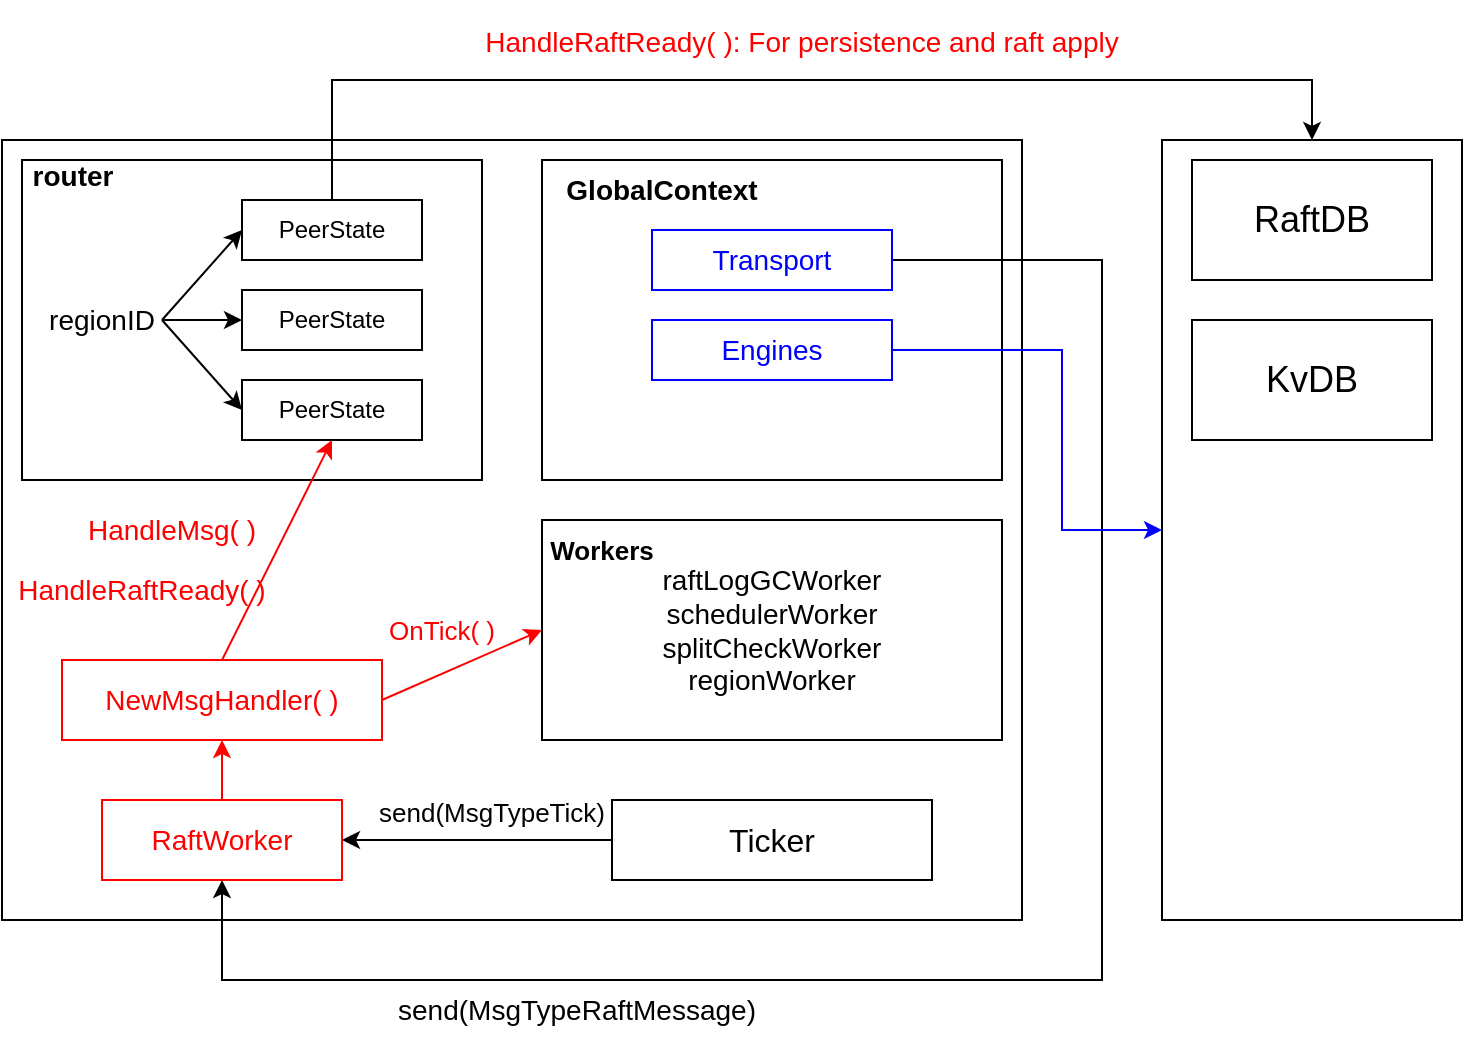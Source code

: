 <mxfile version="20.0.1" type="github">
  <diagram id="LNbFXsJFr9iNanMyev7O" name="Page-1">
    <mxGraphModel dx="1131" dy="732" grid="1" gridSize="10" guides="1" tooltips="1" connect="1" arrows="1" fold="1" page="1" pageScale="1" pageWidth="1920" pageHeight="1200" math="0" shadow="0">
      <root>
        <mxCell id="0" />
        <mxCell id="1" parent="0" />
        <mxCell id="v7qtWtPgVOm1seYNRLXf-1" value="" style="rounded=0;whiteSpace=wrap;html=1;" vertex="1" parent="1">
          <mxGeometry x="20" y="130" width="510" height="390" as="geometry" />
        </mxCell>
        <mxCell id="v7qtWtPgVOm1seYNRLXf-2" value="" style="rounded=0;whiteSpace=wrap;html=1;" vertex="1" parent="1">
          <mxGeometry x="30" y="140" width="230" height="160" as="geometry" />
        </mxCell>
        <mxCell id="v7qtWtPgVOm1seYNRLXf-3" value="&lt;font style=&quot;font-size: 14px;&quot;&gt;router&lt;/font&gt;" style="text;strokeColor=none;fillColor=none;html=1;fontSize=24;fontStyle=1;verticalAlign=middle;align=center;" vertex="1" parent="1">
          <mxGeometry x="50" y="130" width="10" height="30" as="geometry" />
        </mxCell>
        <mxCell id="v7qtWtPgVOm1seYNRLXf-53" style="edgeStyle=orthogonalEdgeStyle;rounded=0;orthogonalLoop=1;jettySize=auto;html=1;exitX=0.5;exitY=0;exitDx=0;exitDy=0;entryX=0.5;entryY=0;entryDx=0;entryDy=0;fontSize=18;fontColor=#000000;strokeColor=#000000;" edge="1" parent="1" source="v7qtWtPgVOm1seYNRLXf-4" target="v7qtWtPgVOm1seYNRLXf-47">
          <mxGeometry relative="1" as="geometry">
            <Array as="points">
              <mxPoint x="185" y="100" />
              <mxPoint x="675" y="100" />
            </Array>
          </mxGeometry>
        </mxCell>
        <mxCell id="v7qtWtPgVOm1seYNRLXf-4" value="PeerState" style="rounded=0;whiteSpace=wrap;html=1;" vertex="1" parent="1">
          <mxGeometry x="140" y="160" width="90" height="30" as="geometry" />
        </mxCell>
        <mxCell id="v7qtWtPgVOm1seYNRLXf-5" value="PeerState" style="rounded=0;whiteSpace=wrap;html=1;" vertex="1" parent="1">
          <mxGeometry x="140" y="205" width="90" height="30" as="geometry" />
        </mxCell>
        <mxCell id="v7qtWtPgVOm1seYNRLXf-6" value="PeerState" style="rounded=0;whiteSpace=wrap;html=1;" vertex="1" parent="1">
          <mxGeometry x="140" y="250" width="90" height="30" as="geometry" />
        </mxCell>
        <mxCell id="v7qtWtPgVOm1seYNRLXf-7" value="regionID" style="text;html=1;strokeColor=none;fillColor=none;align=center;verticalAlign=middle;whiteSpace=wrap;rounded=0;fontSize=14;" vertex="1" parent="1">
          <mxGeometry x="40" y="205" width="60" height="30" as="geometry" />
        </mxCell>
        <mxCell id="v7qtWtPgVOm1seYNRLXf-9" value="" style="endArrow=classic;html=1;rounded=0;fontSize=14;exitX=1;exitY=0.5;exitDx=0;exitDy=0;entryX=0;entryY=0.5;entryDx=0;entryDy=0;" edge="1" parent="1" source="v7qtWtPgVOm1seYNRLXf-7" target="v7qtWtPgVOm1seYNRLXf-4">
          <mxGeometry width="50" height="50" relative="1" as="geometry">
            <mxPoint x="390" y="390" as="sourcePoint" />
            <mxPoint x="440" y="340" as="targetPoint" />
          </mxGeometry>
        </mxCell>
        <mxCell id="v7qtWtPgVOm1seYNRLXf-11" value="" style="endArrow=classic;html=1;rounded=0;fontSize=14;entryX=0;entryY=0.5;entryDx=0;entryDy=0;exitX=1;exitY=0.5;exitDx=0;exitDy=0;" edge="1" parent="1" source="v7qtWtPgVOm1seYNRLXf-7" target="v7qtWtPgVOm1seYNRLXf-5">
          <mxGeometry width="50" height="50" relative="1" as="geometry">
            <mxPoint x="100" y="210" as="sourcePoint" />
            <mxPoint x="150.0" y="185" as="targetPoint" />
          </mxGeometry>
        </mxCell>
        <mxCell id="v7qtWtPgVOm1seYNRLXf-12" value="" style="endArrow=classic;html=1;rounded=0;fontSize=14;entryX=0;entryY=0.5;entryDx=0;entryDy=0;exitX=1;exitY=0.5;exitDx=0;exitDy=0;" edge="1" parent="1" source="v7qtWtPgVOm1seYNRLXf-7" target="v7qtWtPgVOm1seYNRLXf-6">
          <mxGeometry width="50" height="50" relative="1" as="geometry">
            <mxPoint x="110.0" y="225" as="sourcePoint" />
            <mxPoint x="150.0" y="230" as="targetPoint" />
          </mxGeometry>
        </mxCell>
        <mxCell id="v7qtWtPgVOm1seYNRLXf-13" value="" style="rounded=0;whiteSpace=wrap;html=1;" vertex="1" parent="1">
          <mxGeometry x="290" y="140" width="230" height="160" as="geometry" />
        </mxCell>
        <mxCell id="v7qtWtPgVOm1seYNRLXf-15" value="&lt;b&gt;GlobalContext&lt;/b&gt;" style="text;html=1;strokeColor=none;fillColor=none;align=center;verticalAlign=middle;whiteSpace=wrap;rounded=0;fontSize=14;" vertex="1" parent="1">
          <mxGeometry x="320" y="140" width="60" height="30" as="geometry" />
        </mxCell>
        <mxCell id="v7qtWtPgVOm1seYNRLXf-57" style="edgeStyle=orthogonalEdgeStyle;rounded=0;orthogonalLoop=1;jettySize=auto;html=1;exitX=0.5;exitY=0;exitDx=0;exitDy=0;entryX=0.5;entryY=1;entryDx=0;entryDy=0;fontSize=14;fontColor=#FF0000;strokeColor=#FF0000;" edge="1" parent="1" source="v7qtWtPgVOm1seYNRLXf-20" target="v7qtWtPgVOm1seYNRLXf-21">
          <mxGeometry relative="1" as="geometry" />
        </mxCell>
        <mxCell id="v7qtWtPgVOm1seYNRLXf-20" value="&lt;font color=&quot;#ff0000&quot;&gt;RaftWorker&lt;/font&gt;" style="rounded=0;whiteSpace=wrap;html=1;fontSize=14;strokeColor=#FF0000;" vertex="1" parent="1">
          <mxGeometry x="70" y="460" width="120" height="40" as="geometry" />
        </mxCell>
        <mxCell id="v7qtWtPgVOm1seYNRLXf-21" value="&lt;font color=&quot;#ff0000&quot;&gt;NewMsgHandler( )&lt;/font&gt;" style="rounded=0;whiteSpace=wrap;html=1;fontSize=14;strokeColor=#FF0000;" vertex="1" parent="1">
          <mxGeometry x="50" y="390" width="160" height="40" as="geometry" />
        </mxCell>
        <mxCell id="v7qtWtPgVOm1seYNRLXf-27" value="" style="endArrow=classic;html=1;rounded=0;fontSize=14;fontColor=#FF0000;exitX=0.5;exitY=0;exitDx=0;exitDy=0;entryX=0.5;entryY=1;entryDx=0;entryDy=0;strokeColor=#FF0000;" edge="1" parent="1" source="v7qtWtPgVOm1seYNRLXf-21" target="v7qtWtPgVOm1seYNRLXf-6">
          <mxGeometry width="50" height="50" relative="1" as="geometry">
            <mxPoint x="450" y="490" as="sourcePoint" />
            <mxPoint x="500" y="440" as="targetPoint" />
          </mxGeometry>
        </mxCell>
        <mxCell id="v7qtWtPgVOm1seYNRLXf-28" value="HandleMsg( )" style="text;html=1;strokeColor=none;fillColor=none;align=center;verticalAlign=middle;whiteSpace=wrap;rounded=0;fontSize=14;fontColor=#FF0000;" vertex="1" parent="1">
          <mxGeometry x="50" y="310" width="110" height="30" as="geometry" />
        </mxCell>
        <mxCell id="v7qtWtPgVOm1seYNRLXf-29" value="HandleRaftReady( )" style="text;html=1;strokeColor=none;fillColor=none;align=center;verticalAlign=middle;whiteSpace=wrap;rounded=0;fontSize=14;fontColor=#FF0000;" vertex="1" parent="1">
          <mxGeometry x="20" y="340" width="140" height="30" as="geometry" />
        </mxCell>
        <mxCell id="v7qtWtPgVOm1seYNRLXf-38" style="edgeStyle=orthogonalEdgeStyle;rounded=0;orthogonalLoop=1;jettySize=auto;html=1;exitX=1;exitY=0.5;exitDx=0;exitDy=0;entryX=0.5;entryY=1;entryDx=0;entryDy=0;fontSize=13;fontColor=#FF0000;strokeColor=#000000;" edge="1" parent="1" source="v7qtWtPgVOm1seYNRLXf-32" target="v7qtWtPgVOm1seYNRLXf-20">
          <mxGeometry relative="1" as="geometry">
            <Array as="points">
              <mxPoint x="570" y="190" />
              <mxPoint x="570" y="550" />
              <mxPoint x="130" y="550" />
            </Array>
          </mxGeometry>
        </mxCell>
        <mxCell id="v7qtWtPgVOm1seYNRLXf-32" value="&lt;font color=&quot;#0000ff&quot;&gt;Transport&lt;/font&gt;" style="rounded=0;whiteSpace=wrap;html=1;fontSize=14;fontColor=#FF0000;strokeColor=#0000FF;" vertex="1" parent="1">
          <mxGeometry x="345" y="175" width="120" height="30" as="geometry" />
        </mxCell>
        <mxCell id="v7qtWtPgVOm1seYNRLXf-34" style="edgeStyle=orthogonalEdgeStyle;rounded=0;orthogonalLoop=1;jettySize=auto;html=1;exitX=0;exitY=0.5;exitDx=0;exitDy=0;entryX=1;entryY=0.5;entryDx=0;entryDy=0;fontSize=16;fontColor=#0000FF;strokeColor=#000000;" edge="1" parent="1" source="v7qtWtPgVOm1seYNRLXf-33" target="v7qtWtPgVOm1seYNRLXf-20">
          <mxGeometry relative="1" as="geometry" />
        </mxCell>
        <mxCell id="v7qtWtPgVOm1seYNRLXf-33" value="&lt;font style=&quot;font-size: 16px;&quot;&gt;Ticker&lt;/font&gt;" style="rounded=0;whiteSpace=wrap;html=1;" vertex="1" parent="1">
          <mxGeometry x="325" y="460" width="160" height="40" as="geometry" />
        </mxCell>
        <mxCell id="v7qtWtPgVOm1seYNRLXf-35" value="&lt;font color=&quot;#000000&quot; style=&quot;font-size: 13px;&quot;&gt;send(MsgTypeTick)&lt;/font&gt;" style="text;html=1;strokeColor=none;fillColor=none;align=center;verticalAlign=middle;whiteSpace=wrap;rounded=0;fontSize=16;fontColor=#0000FF;" vertex="1" parent="1">
          <mxGeometry x="180" y="450" width="170" height="30" as="geometry" />
        </mxCell>
        <mxCell id="v7qtWtPgVOm1seYNRLXf-40" value="&lt;font color=&quot;#000000&quot; style=&quot;font-size: 14px;&quot;&gt;send(MsgTypeRaftMessage)&lt;/font&gt;" style="text;html=1;strokeColor=none;fillColor=none;align=center;verticalAlign=middle;whiteSpace=wrap;rounded=0;fontSize=13;fontColor=#FF0000;" vertex="1" parent="1">
          <mxGeometry x="240" y="550" width="135" height="30" as="geometry" />
        </mxCell>
        <mxCell id="v7qtWtPgVOm1seYNRLXf-41" value="&lt;font color=&quot;#000000&quot;&gt;raftLogGCWorker&lt;br&gt;schedulerWorker&lt;br&gt;splitCheckWorker&lt;br&gt;regionWorker&lt;/font&gt;" style="rounded=0;whiteSpace=wrap;html=1;fontSize=14;fontColor=#FF0000;strokeColor=#000000;align=center;" vertex="1" parent="1">
          <mxGeometry x="290" y="320" width="230" height="110" as="geometry" />
        </mxCell>
        <mxCell id="v7qtWtPgVOm1seYNRLXf-42" value="&lt;b&gt;&lt;font color=&quot;#000000&quot; style=&quot;font-size: 13px;&quot;&gt;Workers&lt;/font&gt;&lt;/b&gt;" style="text;html=1;strokeColor=none;fillColor=none;align=center;verticalAlign=middle;whiteSpace=wrap;rounded=0;fontSize=14;fontColor=#FF0000;" vertex="1" parent="1">
          <mxGeometry x="290" y="320" width="60" height="30" as="geometry" />
        </mxCell>
        <mxCell id="v7qtWtPgVOm1seYNRLXf-45" value="" style="endArrow=classic;html=1;rounded=0;fontSize=13;fontColor=#000000;strokeColor=#FF0000;exitX=1;exitY=0.5;exitDx=0;exitDy=0;entryX=0;entryY=0.5;entryDx=0;entryDy=0;" edge="1" parent="1" source="v7qtWtPgVOm1seYNRLXf-21" target="v7qtWtPgVOm1seYNRLXf-41">
          <mxGeometry width="50" height="50" relative="1" as="geometry">
            <mxPoint x="450" y="410" as="sourcePoint" />
            <mxPoint x="500" y="360" as="targetPoint" />
          </mxGeometry>
        </mxCell>
        <mxCell id="v7qtWtPgVOm1seYNRLXf-46" value="&lt;font color=&quot;#ff0000&quot;&gt;OnTick( )&lt;/font&gt;" style="text;html=1;strokeColor=none;fillColor=none;align=center;verticalAlign=middle;whiteSpace=wrap;rounded=0;fontSize=13;fontColor=#000000;" vertex="1" parent="1">
          <mxGeometry x="200" y="360" width="80" height="30" as="geometry" />
        </mxCell>
        <mxCell id="v7qtWtPgVOm1seYNRLXf-47" value="" style="rounded=0;whiteSpace=wrap;html=1;fontSize=13;fontColor=#FF0000;strokeColor=#000000;" vertex="1" parent="1">
          <mxGeometry x="600" y="130" width="150" height="390" as="geometry" />
        </mxCell>
        <mxCell id="v7qtWtPgVOm1seYNRLXf-49" value="&lt;font style=&quot;font-size: 18px;&quot; color=&quot;#000000&quot;&gt;RaftDB&lt;/font&gt;" style="rounded=0;whiteSpace=wrap;html=1;fontSize=13;fontColor=#FF0000;strokeColor=#000000;" vertex="1" parent="1">
          <mxGeometry x="615" y="140" width="120" height="60" as="geometry" />
        </mxCell>
        <mxCell id="v7qtWtPgVOm1seYNRLXf-50" value="&lt;font color=&quot;#000000&quot;&gt;&lt;span style=&quot;font-size: 18px;&quot;&gt;KvDB&lt;/span&gt;&lt;/font&gt;" style="rounded=0;whiteSpace=wrap;html=1;fontSize=13;fontColor=#FF0000;strokeColor=#000000;" vertex="1" parent="1">
          <mxGeometry x="615" y="220" width="120" height="60" as="geometry" />
        </mxCell>
        <mxCell id="v7qtWtPgVOm1seYNRLXf-52" style="edgeStyle=orthogonalEdgeStyle;rounded=0;orthogonalLoop=1;jettySize=auto;html=1;exitX=1;exitY=0.5;exitDx=0;exitDy=0;entryX=0;entryY=0.5;entryDx=0;entryDy=0;fontSize=18;fontColor=#000000;strokeColor=#0000FF;" edge="1" parent="1" source="v7qtWtPgVOm1seYNRLXf-51" target="v7qtWtPgVOm1seYNRLXf-47">
          <mxGeometry relative="1" as="geometry">
            <Array as="points">
              <mxPoint x="550" y="235" />
              <mxPoint x="550" y="325" />
            </Array>
          </mxGeometry>
        </mxCell>
        <mxCell id="v7qtWtPgVOm1seYNRLXf-51" value="&lt;font color=&quot;#0000ff&quot;&gt;Engines&lt;/font&gt;" style="rounded=0;whiteSpace=wrap;html=1;fontSize=14;fontColor=#FF0000;strokeColor=#0000FF;" vertex="1" parent="1">
          <mxGeometry x="345" y="220" width="120" height="30" as="geometry" />
        </mxCell>
        <mxCell id="v7qtWtPgVOm1seYNRLXf-54" value="&lt;font style=&quot;font-size: 14px;&quot; color=&quot;#ff0000&quot;&gt;HandleRaftReady( ): For persistence and raft apply&lt;/font&gt;" style="text;html=1;strokeColor=none;fillColor=none;align=center;verticalAlign=middle;whiteSpace=wrap;rounded=0;fontSize=18;fontColor=#000000;" vertex="1" parent="1">
          <mxGeometry x="240" y="60" width="360" height="40" as="geometry" />
        </mxCell>
      </root>
    </mxGraphModel>
  </diagram>
</mxfile>
